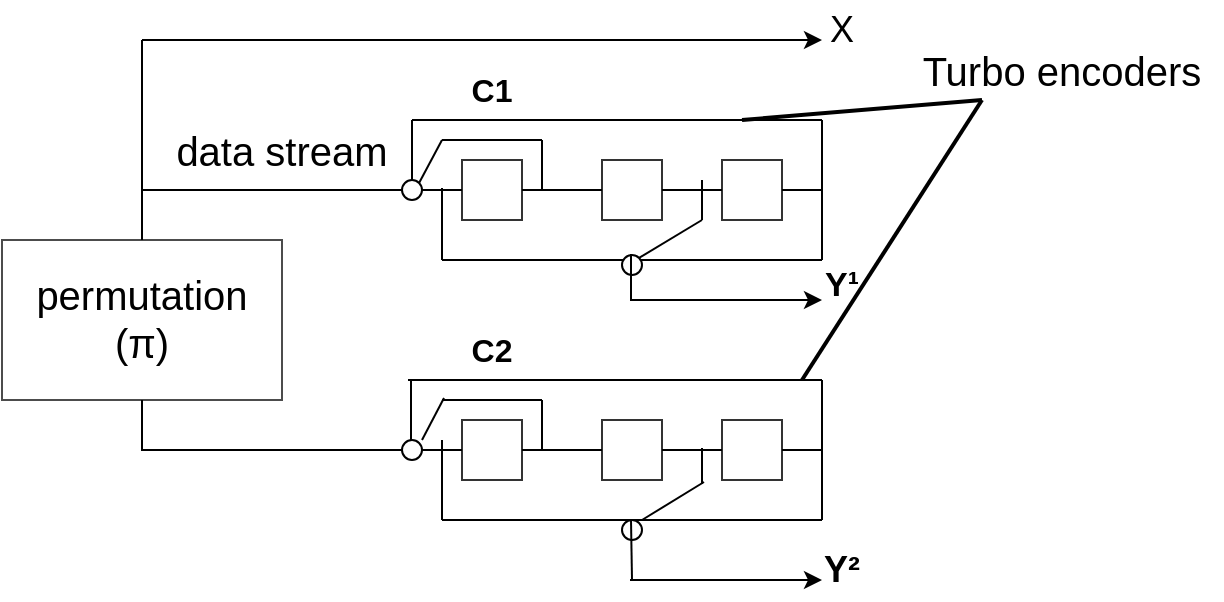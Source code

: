 <mxfile version="24.3.1" type="device" pages="2">
  <diagram name="Page-1" id="XCrYXSxuAxy7HjOUx5iQ">
    <mxGraphModel dx="1050" dy="522" grid="1" gridSize="10" guides="1" tooltips="1" connect="1" arrows="1" fold="1" page="1" pageScale="1" pageWidth="827" pageHeight="1169" math="0" shadow="0">
      <root>
        <mxCell id="0" />
        <mxCell id="1" parent="0" />
        <mxCell id="hU-m6w8Db3_4RPYIs6zg-1" value="" style="rounded=0;whiteSpace=wrap;html=1;opacity=70;" parent="1" vertex="1">
          <mxGeometry x="40" y="730" width="140" height="80" as="geometry" />
        </mxCell>
        <mxCell id="hU-m6w8Db3_4RPYIs6zg-2" value="&lt;font style=&quot;font-size: 20px;&quot;&gt;permutation&lt;br&gt;(π)&lt;/font&gt;" style="text;html=1;align=center;verticalAlign=middle;whiteSpace=wrap;rounded=0;" parent="1" vertex="1">
          <mxGeometry x="65" y="747.5" width="90" height="42.5" as="geometry" />
        </mxCell>
        <mxCell id="hU-m6w8Db3_4RPYIs6zg-3" value="" style="endArrow=none;html=1;rounded=0;exitX=0.5;exitY=0;exitDx=0;exitDy=0;" parent="1" source="hU-m6w8Db3_4RPYIs6zg-1" edge="1">
          <mxGeometry width="50" height="50" relative="1" as="geometry">
            <mxPoint x="170" y="710" as="sourcePoint" />
            <mxPoint x="110" y="630" as="targetPoint" />
          </mxGeometry>
        </mxCell>
        <mxCell id="hU-m6w8Db3_4RPYIs6zg-4" value="" style="endArrow=classic;html=1;rounded=0;" parent="1" edge="1">
          <mxGeometry width="50" height="50" relative="1" as="geometry">
            <mxPoint x="110" y="630" as="sourcePoint" />
            <mxPoint x="450" y="630" as="targetPoint" />
          </mxGeometry>
        </mxCell>
        <mxCell id="hU-m6w8Db3_4RPYIs6zg-5" value="" style="ellipse;whiteSpace=wrap;html=1;aspect=fixed;" parent="1" vertex="1">
          <mxGeometry x="240" y="700" width="10" height="10" as="geometry" />
        </mxCell>
        <mxCell id="hU-m6w8Db3_4RPYIs6zg-6" value="" style="whiteSpace=wrap;html=1;aspect=fixed;opacity=80;" parent="1" vertex="1">
          <mxGeometry x="270" y="690" width="30" height="30" as="geometry" />
        </mxCell>
        <mxCell id="hU-m6w8Db3_4RPYIs6zg-7" value="" style="whiteSpace=wrap;html=1;aspect=fixed;opacity=80;" parent="1" vertex="1">
          <mxGeometry x="340" y="690" width="30" height="30" as="geometry" />
        </mxCell>
        <mxCell id="hU-m6w8Db3_4RPYIs6zg-8" value="" style="whiteSpace=wrap;html=1;aspect=fixed;opacity=80;" parent="1" vertex="1">
          <mxGeometry x="400" y="690" width="30" height="30" as="geometry" />
        </mxCell>
        <mxCell id="hU-m6w8Db3_4RPYIs6zg-9" value="" style="whiteSpace=wrap;html=1;aspect=fixed;opacity=80;" parent="1" vertex="1">
          <mxGeometry x="340" y="820" width="30" height="30" as="geometry" />
        </mxCell>
        <mxCell id="hU-m6w8Db3_4RPYIs6zg-10" value="" style="whiteSpace=wrap;html=1;aspect=fixed;opacity=80;" parent="1" vertex="1">
          <mxGeometry x="400" y="820" width="30" height="30" as="geometry" />
        </mxCell>
        <mxCell id="hU-m6w8Db3_4RPYIs6zg-11" value="" style="whiteSpace=wrap;html=1;aspect=fixed;opacity=80;" parent="1" vertex="1">
          <mxGeometry x="270" y="820" width="30" height="30" as="geometry" />
        </mxCell>
        <mxCell id="_rr7ydtAgMumbpP1nAgC-1" style="edgeStyle=orthogonalEdgeStyle;rounded=0;orthogonalLoop=1;jettySize=auto;html=1;exitX=0;exitY=0.5;exitDx=0;exitDy=0;entryX=0.5;entryY=1;entryDx=0;entryDy=0;endArrow=none;endFill=0;" parent="1" source="hU-m6w8Db3_4RPYIs6zg-13" target="hU-m6w8Db3_4RPYIs6zg-1" edge="1">
          <mxGeometry relative="1" as="geometry" />
        </mxCell>
        <mxCell id="hU-m6w8Db3_4RPYIs6zg-13" value="" style="ellipse;whiteSpace=wrap;html=1;aspect=fixed;" parent="1" vertex="1">
          <mxGeometry x="240" y="830" width="10" height="10" as="geometry" />
        </mxCell>
        <mxCell id="hU-m6w8Db3_4RPYIs6zg-14" value="" style="endArrow=none;html=1;rounded=0;exitX=1;exitY=0.5;exitDx=0;exitDy=0;entryX=0;entryY=0.5;entryDx=0;entryDy=0;" parent="1" source="hU-m6w8Db3_4RPYIs6zg-5" target="hU-m6w8Db3_4RPYIs6zg-6" edge="1">
          <mxGeometry width="50" height="50" relative="1" as="geometry">
            <mxPoint x="250" y="680" as="sourcePoint" />
            <mxPoint x="300" y="630" as="targetPoint" />
          </mxGeometry>
        </mxCell>
        <mxCell id="hU-m6w8Db3_4RPYIs6zg-15" value="" style="endArrow=none;html=1;rounded=0;exitX=1;exitY=0.5;exitDx=0;exitDy=0;entryX=0;entryY=0.5;entryDx=0;entryDy=0;" parent="1" source="hU-m6w8Db3_4RPYIs6zg-6" target="hU-m6w8Db3_4RPYIs6zg-7" edge="1">
          <mxGeometry width="50" height="50" relative="1" as="geometry">
            <mxPoint x="250" y="680" as="sourcePoint" />
            <mxPoint x="300" y="630" as="targetPoint" />
          </mxGeometry>
        </mxCell>
        <mxCell id="hU-m6w8Db3_4RPYIs6zg-16" value="" style="endArrow=none;html=1;rounded=0;exitX=1;exitY=0.5;exitDx=0;exitDy=0;entryX=0;entryY=0.5;entryDx=0;entryDy=0;" parent="1" source="hU-m6w8Db3_4RPYIs6zg-7" target="hU-m6w8Db3_4RPYIs6zg-8" edge="1">
          <mxGeometry width="50" height="50" relative="1" as="geometry">
            <mxPoint x="250" y="680" as="sourcePoint" />
            <mxPoint x="300" y="630" as="targetPoint" />
          </mxGeometry>
        </mxCell>
        <mxCell id="hU-m6w8Db3_4RPYIs6zg-17" value="" style="endArrow=none;html=1;rounded=0;exitX=1;exitY=0.5;exitDx=0;exitDy=0;entryX=0;entryY=0.5;entryDx=0;entryDy=0;" parent="1" source="hU-m6w8Db3_4RPYIs6zg-13" target="hU-m6w8Db3_4RPYIs6zg-11" edge="1">
          <mxGeometry width="50" height="50" relative="1" as="geometry">
            <mxPoint x="250" y="680" as="sourcePoint" />
            <mxPoint x="300" y="630" as="targetPoint" />
            <Array as="points" />
          </mxGeometry>
        </mxCell>
        <mxCell id="hU-m6w8Db3_4RPYIs6zg-18" value="" style="endArrow=none;html=1;rounded=0;exitX=1;exitY=0.5;exitDx=0;exitDy=0;entryX=0;entryY=0.5;entryDx=0;entryDy=0;" parent="1" source="hU-m6w8Db3_4RPYIs6zg-11" target="hU-m6w8Db3_4RPYIs6zg-9" edge="1">
          <mxGeometry width="50" height="50" relative="1" as="geometry">
            <mxPoint x="250" y="680" as="sourcePoint" />
            <mxPoint x="300" y="630" as="targetPoint" />
          </mxGeometry>
        </mxCell>
        <mxCell id="hU-m6w8Db3_4RPYIs6zg-19" value="" style="endArrow=none;html=1;rounded=0;exitX=1;exitY=0.5;exitDx=0;exitDy=0;entryX=0;entryY=0.5;entryDx=0;entryDy=0;" parent="1" source="hU-m6w8Db3_4RPYIs6zg-9" target="hU-m6w8Db3_4RPYIs6zg-10" edge="1">
          <mxGeometry width="50" height="50" relative="1" as="geometry">
            <mxPoint x="250" y="720" as="sourcePoint" />
            <mxPoint x="300" y="670" as="targetPoint" />
          </mxGeometry>
        </mxCell>
        <mxCell id="hU-m6w8Db3_4RPYIs6zg-20" value="" style="endArrow=none;html=1;rounded=0;exitX=1;exitY=0.5;exitDx=0;exitDy=0;" parent="1" source="hU-m6w8Db3_4RPYIs6zg-10" edge="1">
          <mxGeometry width="50" height="50" relative="1" as="geometry">
            <mxPoint x="380" y="900" as="sourcePoint" />
            <mxPoint x="450" y="835" as="targetPoint" />
          </mxGeometry>
        </mxCell>
        <mxCell id="hU-m6w8Db3_4RPYIs6zg-21" value="" style="endArrow=none;html=1;rounded=0;exitX=1;exitY=0.5;exitDx=0;exitDy=0;" parent="1" source="hU-m6w8Db3_4RPYIs6zg-8" edge="1">
          <mxGeometry width="50" height="50" relative="1" as="geometry">
            <mxPoint x="250" y="720" as="sourcePoint" />
            <mxPoint x="450" y="705" as="targetPoint" />
          </mxGeometry>
        </mxCell>
        <mxCell id="hU-m6w8Db3_4RPYIs6zg-22" value="" style="endArrow=none;html=1;rounded=0;" parent="1" edge="1">
          <mxGeometry width="50" height="50" relative="1" as="geometry">
            <mxPoint x="450" y="740" as="sourcePoint" />
            <mxPoint x="450" y="670" as="targetPoint" />
          </mxGeometry>
        </mxCell>
        <mxCell id="hU-m6w8Db3_4RPYIs6zg-23" value="" style="endArrow=none;html=1;rounded=0;" parent="1" edge="1">
          <mxGeometry width="50" height="50" relative="1" as="geometry">
            <mxPoint x="450" y="870" as="sourcePoint" />
            <mxPoint x="450" y="800" as="targetPoint" />
            <Array as="points">
              <mxPoint x="450" y="847.5" />
            </Array>
          </mxGeometry>
        </mxCell>
        <mxCell id="hU-m6w8Db3_4RPYIs6zg-24" value="" style="endArrow=none;html=1;rounded=0;" parent="1" edge="1">
          <mxGeometry width="50" height="50" relative="1" as="geometry">
            <mxPoint x="245" y="670" as="sourcePoint" />
            <mxPoint x="450" y="670" as="targetPoint" />
          </mxGeometry>
        </mxCell>
        <mxCell id="hU-m6w8Db3_4RPYIs6zg-25" value="" style="endArrow=none;html=1;rounded=0;entryX=0.5;entryY=0;entryDx=0;entryDy=0;" parent="1" target="hU-m6w8Db3_4RPYIs6zg-5" edge="1">
          <mxGeometry width="50" height="50" relative="1" as="geometry">
            <mxPoint x="245" y="670" as="sourcePoint" />
            <mxPoint x="300" y="670" as="targetPoint" />
          </mxGeometry>
        </mxCell>
        <mxCell id="hU-m6w8Db3_4RPYIs6zg-26" value="" style="endArrow=none;html=1;rounded=0;" parent="1" edge="1">
          <mxGeometry width="50" height="50" relative="1" as="geometry">
            <mxPoint x="450" y="740" as="sourcePoint" />
            <mxPoint x="260" y="740" as="targetPoint" />
          </mxGeometry>
        </mxCell>
        <mxCell id="hU-m6w8Db3_4RPYIs6zg-27" value="" style="endArrow=none;html=1;rounded=0;" parent="1" edge="1">
          <mxGeometry width="50" height="50" relative="1" as="geometry">
            <mxPoint x="260" y="740" as="sourcePoint" />
            <mxPoint x="260" y="704" as="targetPoint" />
          </mxGeometry>
        </mxCell>
        <mxCell id="hU-m6w8Db3_4RPYIs6zg-28" value="" style="endArrow=none;html=1;rounded=0;" parent="1" edge="1">
          <mxGeometry width="50" height="50" relative="1" as="geometry">
            <mxPoint x="243" y="800" as="sourcePoint" />
            <mxPoint x="450" y="800" as="targetPoint" />
          </mxGeometry>
        </mxCell>
        <mxCell id="hU-m6w8Db3_4RPYIs6zg-29" value="" style="endArrow=none;html=1;rounded=0;entryX=0.5;entryY=0;entryDx=0;entryDy=0;" parent="1" edge="1">
          <mxGeometry width="50" height="50" relative="1" as="geometry">
            <mxPoint x="244.5" y="800" as="sourcePoint" />
            <mxPoint x="244.5" y="830" as="targetPoint" />
          </mxGeometry>
        </mxCell>
        <mxCell id="hU-m6w8Db3_4RPYIs6zg-30" value="" style="endArrow=none;html=1;rounded=0;" parent="1" edge="1">
          <mxGeometry width="50" height="50" relative="1" as="geometry">
            <mxPoint x="450" y="870" as="sourcePoint" />
            <mxPoint x="260" y="870" as="targetPoint" />
          </mxGeometry>
        </mxCell>
        <mxCell id="hU-m6w8Db3_4RPYIs6zg-31" value="" style="ellipse;whiteSpace=wrap;html=1;aspect=fixed;" parent="1" vertex="1">
          <mxGeometry x="350" y="870" width="10" height="10" as="geometry" />
        </mxCell>
        <mxCell id="hU-m6w8Db3_4RPYIs6zg-32" value="" style="ellipse;whiteSpace=wrap;html=1;aspect=fixed;" parent="1" vertex="1">
          <mxGeometry x="350" y="737.5" width="10" height="10" as="geometry" />
        </mxCell>
        <mxCell id="hU-m6w8Db3_4RPYIs6zg-33" value="&lt;font style=&quot;font-size: 20px;&quot;&gt;data stream&lt;/font&gt;" style="text;html=1;align=center;verticalAlign=middle;whiteSpace=wrap;rounded=0;" parent="1" vertex="1">
          <mxGeometry x="120" y="670" width="120" height="30" as="geometry" />
        </mxCell>
        <mxCell id="hU-m6w8Db3_4RPYIs6zg-34" value="" style="endArrow=none;html=1;rounded=0;" parent="1" edge="1">
          <mxGeometry width="50" height="50" relative="1" as="geometry">
            <mxPoint x="310" y="705" as="sourcePoint" />
            <mxPoint x="310" y="680" as="targetPoint" />
          </mxGeometry>
        </mxCell>
        <mxCell id="hU-m6w8Db3_4RPYIs6zg-35" value="" style="endArrow=none;html=1;rounded=0;" parent="1" edge="1">
          <mxGeometry width="50" height="50" relative="1" as="geometry">
            <mxPoint x="260" y="680" as="sourcePoint" />
            <mxPoint x="310" y="680" as="targetPoint" />
          </mxGeometry>
        </mxCell>
        <mxCell id="hU-m6w8Db3_4RPYIs6zg-36" value="" style="endArrow=none;html=1;rounded=0;" parent="1" edge="1">
          <mxGeometry width="50" height="50" relative="1" as="geometry">
            <mxPoint x="310" y="835" as="sourcePoint" />
            <mxPoint x="310" y="810" as="targetPoint" />
          </mxGeometry>
        </mxCell>
        <mxCell id="hU-m6w8Db3_4RPYIs6zg-37" value="" style="endArrow=none;html=1;rounded=0;" parent="1" edge="1">
          <mxGeometry width="50" height="50" relative="1" as="geometry">
            <mxPoint x="260" y="810" as="sourcePoint" />
            <mxPoint x="310" y="810" as="targetPoint" />
          </mxGeometry>
        </mxCell>
        <mxCell id="hU-m6w8Db3_4RPYIs6zg-38" value="" style="endArrow=none;html=1;rounded=0;exitX=1;exitY=0;exitDx=0;exitDy=0;" parent="1" source="hU-m6w8Db3_4RPYIs6zg-5" edge="1">
          <mxGeometry width="50" height="50" relative="1" as="geometry">
            <mxPoint x="250" y="720" as="sourcePoint" />
            <mxPoint x="260" y="680" as="targetPoint" />
          </mxGeometry>
        </mxCell>
        <mxCell id="hU-m6w8Db3_4RPYIs6zg-39" value="" style="endArrow=none;html=1;rounded=0;" parent="1" edge="1">
          <mxGeometry width="50" height="50" relative="1" as="geometry">
            <mxPoint x="250" y="830" as="sourcePoint" />
            <mxPoint x="261" y="809" as="targetPoint" />
          </mxGeometry>
        </mxCell>
        <mxCell id="hU-m6w8Db3_4RPYIs6zg-40" value="" style="endArrow=none;html=1;rounded=0;endSize=12;jumpSize=2;startSize=5;" parent="1" edge="1">
          <mxGeometry width="50" height="50" relative="1" as="geometry">
            <mxPoint x="390" y="720" as="sourcePoint" />
            <mxPoint x="390" y="710" as="targetPoint" />
            <Array as="points">
              <mxPoint x="390" y="710" />
              <mxPoint x="390" y="700" />
            </Array>
          </mxGeometry>
        </mxCell>
        <mxCell id="hU-m6w8Db3_4RPYIs6zg-41" value="" style="endArrow=none;html=1;rounded=0;" parent="1" edge="1">
          <mxGeometry width="50" height="50" relative="1" as="geometry">
            <mxPoint x="390" y="852" as="sourcePoint" />
            <mxPoint x="390" y="834" as="targetPoint" />
          </mxGeometry>
        </mxCell>
        <mxCell id="hU-m6w8Db3_4RPYIs6zg-42" value="" style="endArrow=none;html=1;rounded=0;exitX=1;exitY=0;exitDx=0;exitDy=0;" parent="1" source="hU-m6w8Db3_4RPYIs6zg-32" edge="1">
          <mxGeometry width="50" height="50" relative="1" as="geometry">
            <mxPoint x="250" y="720" as="sourcePoint" />
            <mxPoint x="390" y="720" as="targetPoint" />
          </mxGeometry>
        </mxCell>
        <mxCell id="hU-m6w8Db3_4RPYIs6zg-43" value="" style="endArrow=none;html=1;rounded=0;exitX=1;exitY=0;exitDx=0;exitDy=0;" parent="1" edge="1">
          <mxGeometry width="50" height="50" relative="1" as="geometry">
            <mxPoint x="360" y="870" as="sourcePoint" />
            <mxPoint x="391" y="851" as="targetPoint" />
          </mxGeometry>
        </mxCell>
        <mxCell id="hU-m6w8Db3_4RPYIs6zg-44" value="" style="endArrow=none;html=1;rounded=0;" parent="1" edge="1">
          <mxGeometry width="50" height="50" relative="1" as="geometry">
            <mxPoint x="354.5" y="760" as="sourcePoint" />
            <mxPoint x="354.5" y="737" as="targetPoint" />
          </mxGeometry>
        </mxCell>
        <mxCell id="hU-m6w8Db3_4RPYIs6zg-45" value="" style="endArrow=none;html=1;rounded=0;" parent="1" edge="1">
          <mxGeometry width="50" height="50" relative="1" as="geometry">
            <mxPoint x="355" y="900" as="sourcePoint" />
            <mxPoint x="354.5" y="870" as="targetPoint" />
          </mxGeometry>
        </mxCell>
        <mxCell id="hU-m6w8Db3_4RPYIs6zg-46" value="" style="endArrow=classic;html=1;rounded=0;" parent="1" edge="1">
          <mxGeometry width="50" height="50" relative="1" as="geometry">
            <mxPoint x="354" y="760" as="sourcePoint" />
            <mxPoint x="450" y="760" as="targetPoint" />
          </mxGeometry>
        </mxCell>
        <mxCell id="hU-m6w8Db3_4RPYIs6zg-47" value="" style="endArrow=classic;html=1;rounded=0;" parent="1" edge="1">
          <mxGeometry width="50" height="50" relative="1" as="geometry">
            <mxPoint x="354" y="900" as="sourcePoint" />
            <mxPoint x="450" y="900" as="targetPoint" />
          </mxGeometry>
        </mxCell>
        <mxCell id="hU-m6w8Db3_4RPYIs6zg-48" value="&lt;font style=&quot;font-size: 18px;&quot;&gt;X&lt;/font&gt;" style="text;html=1;align=center;verticalAlign=middle;whiteSpace=wrap;rounded=0;fontSize=18;" parent="1" vertex="1">
          <mxGeometry x="430" y="610" width="60" height="30" as="geometry" />
        </mxCell>
        <mxCell id="hU-m6w8Db3_4RPYIs6zg-49" value="&lt;span style=&quot;font-size: 16px;&quot;&gt;&lt;b style=&quot;font-size: 16px;&quot;&gt;C1&lt;/b&gt;&lt;/span&gt;" style="text;html=1;align=center;verticalAlign=middle;whiteSpace=wrap;rounded=0;fontSize=16;" parent="1" vertex="1">
          <mxGeometry x="255" y="640" width="60" height="30" as="geometry" />
        </mxCell>
        <mxCell id="hU-m6w8Db3_4RPYIs6zg-50" value="&lt;font style=&quot;font-size: 16px;&quot;&gt;&lt;b style=&quot;font-size: 16px;&quot;&gt;C2&lt;/b&gt;&lt;/font&gt;" style="text;html=1;align=center;verticalAlign=middle;whiteSpace=wrap;rounded=0;fontSize=16;" parent="1" vertex="1">
          <mxGeometry x="255" y="770" width="60" height="30" as="geometry" />
        </mxCell>
        <mxCell id="hU-m6w8Db3_4RPYIs6zg-51" value="&lt;b style=&quot;font-size: 17px;&quot;&gt;&lt;font style=&quot;font-size: 17px;&quot;&gt;Y¹&lt;/font&gt;&lt;/b&gt;" style="text;html=1;align=center;verticalAlign=middle;whiteSpace=wrap;rounded=0;fontSize=17;" parent="1" vertex="1">
          <mxGeometry x="430" y="737.5" width="60" height="30" as="geometry" />
        </mxCell>
        <mxCell id="hU-m6w8Db3_4RPYIs6zg-52" value="&lt;font style=&quot;font-size: 18px;&quot;&gt;&lt;b style=&quot;font-size: 18px;&quot;&gt;Y²&lt;/b&gt;&lt;/font&gt;" style="text;html=1;align=center;verticalAlign=middle;whiteSpace=wrap;rounded=0;fontSize=18;" parent="1" vertex="1">
          <mxGeometry x="430" y="880" width="60" height="30" as="geometry" />
        </mxCell>
        <mxCell id="hU-m6w8Db3_4RPYIs6zg-53" value="" style="endArrow=none;html=1;rounded=0;strokeWidth=2;" parent="1" edge="1">
          <mxGeometry width="50" height="50" relative="1" as="geometry">
            <mxPoint x="410" y="670" as="sourcePoint" />
            <mxPoint x="530" y="660" as="targetPoint" />
          </mxGeometry>
        </mxCell>
        <mxCell id="hU-m6w8Db3_4RPYIs6zg-54" value="" style="endArrow=none;html=1;rounded=0;strokeWidth=2;" parent="1" edge="1">
          <mxGeometry width="50" height="50" relative="1" as="geometry">
            <mxPoint x="440" y="800" as="sourcePoint" />
            <mxPoint x="530" y="660" as="targetPoint" />
          </mxGeometry>
        </mxCell>
        <mxCell id="hU-m6w8Db3_4RPYIs6zg-55" value="&lt;font style=&quot;font-size: 20px;&quot;&gt;Turbo encoders&lt;/font&gt;" style="text;html=1;align=center;verticalAlign=middle;whiteSpace=wrap;rounded=0;fontSize=16;" parent="1" vertex="1">
          <mxGeometry x="490" y="630" width="160" height="30" as="geometry" />
        </mxCell>
        <mxCell id="hU-m6w8Db3_4RPYIs6zg-57" value="" style="endArrow=none;html=1;rounded=0;entryX=0;entryY=0.5;entryDx=0;entryDy=0;" parent="1" target="hU-m6w8Db3_4RPYIs6zg-5" edge="1">
          <mxGeometry width="50" height="50" relative="1" as="geometry">
            <mxPoint x="110" y="705" as="sourcePoint" />
            <mxPoint x="30" y="860" as="targetPoint" />
          </mxGeometry>
        </mxCell>
        <mxCell id="2j8PkrvLRrwbMoOB8lDw-6" value="" style="endArrow=none;html=1;rounded=0;" parent="1" edge="1">
          <mxGeometry width="50" height="50" relative="1" as="geometry">
            <mxPoint x="260" y="840" as="sourcePoint" />
            <mxPoint x="260" y="830" as="targetPoint" />
            <Array as="points">
              <mxPoint x="260" y="870" />
            </Array>
          </mxGeometry>
        </mxCell>
      </root>
    </mxGraphModel>
  </diagram>
  <diagram id="F5xEe7ycXp1y-zkxst-5" name="Page-2">
    <mxGraphModel dx="1050" dy="522" grid="1" gridSize="10" guides="1" tooltips="1" connect="1" arrows="1" fold="1" page="1" pageScale="1" pageWidth="850" pageHeight="1100" math="0" shadow="0">
      <root>
        <mxCell id="0" />
        <mxCell id="1" parent="0" />
      </root>
    </mxGraphModel>
  </diagram>
</mxfile>
